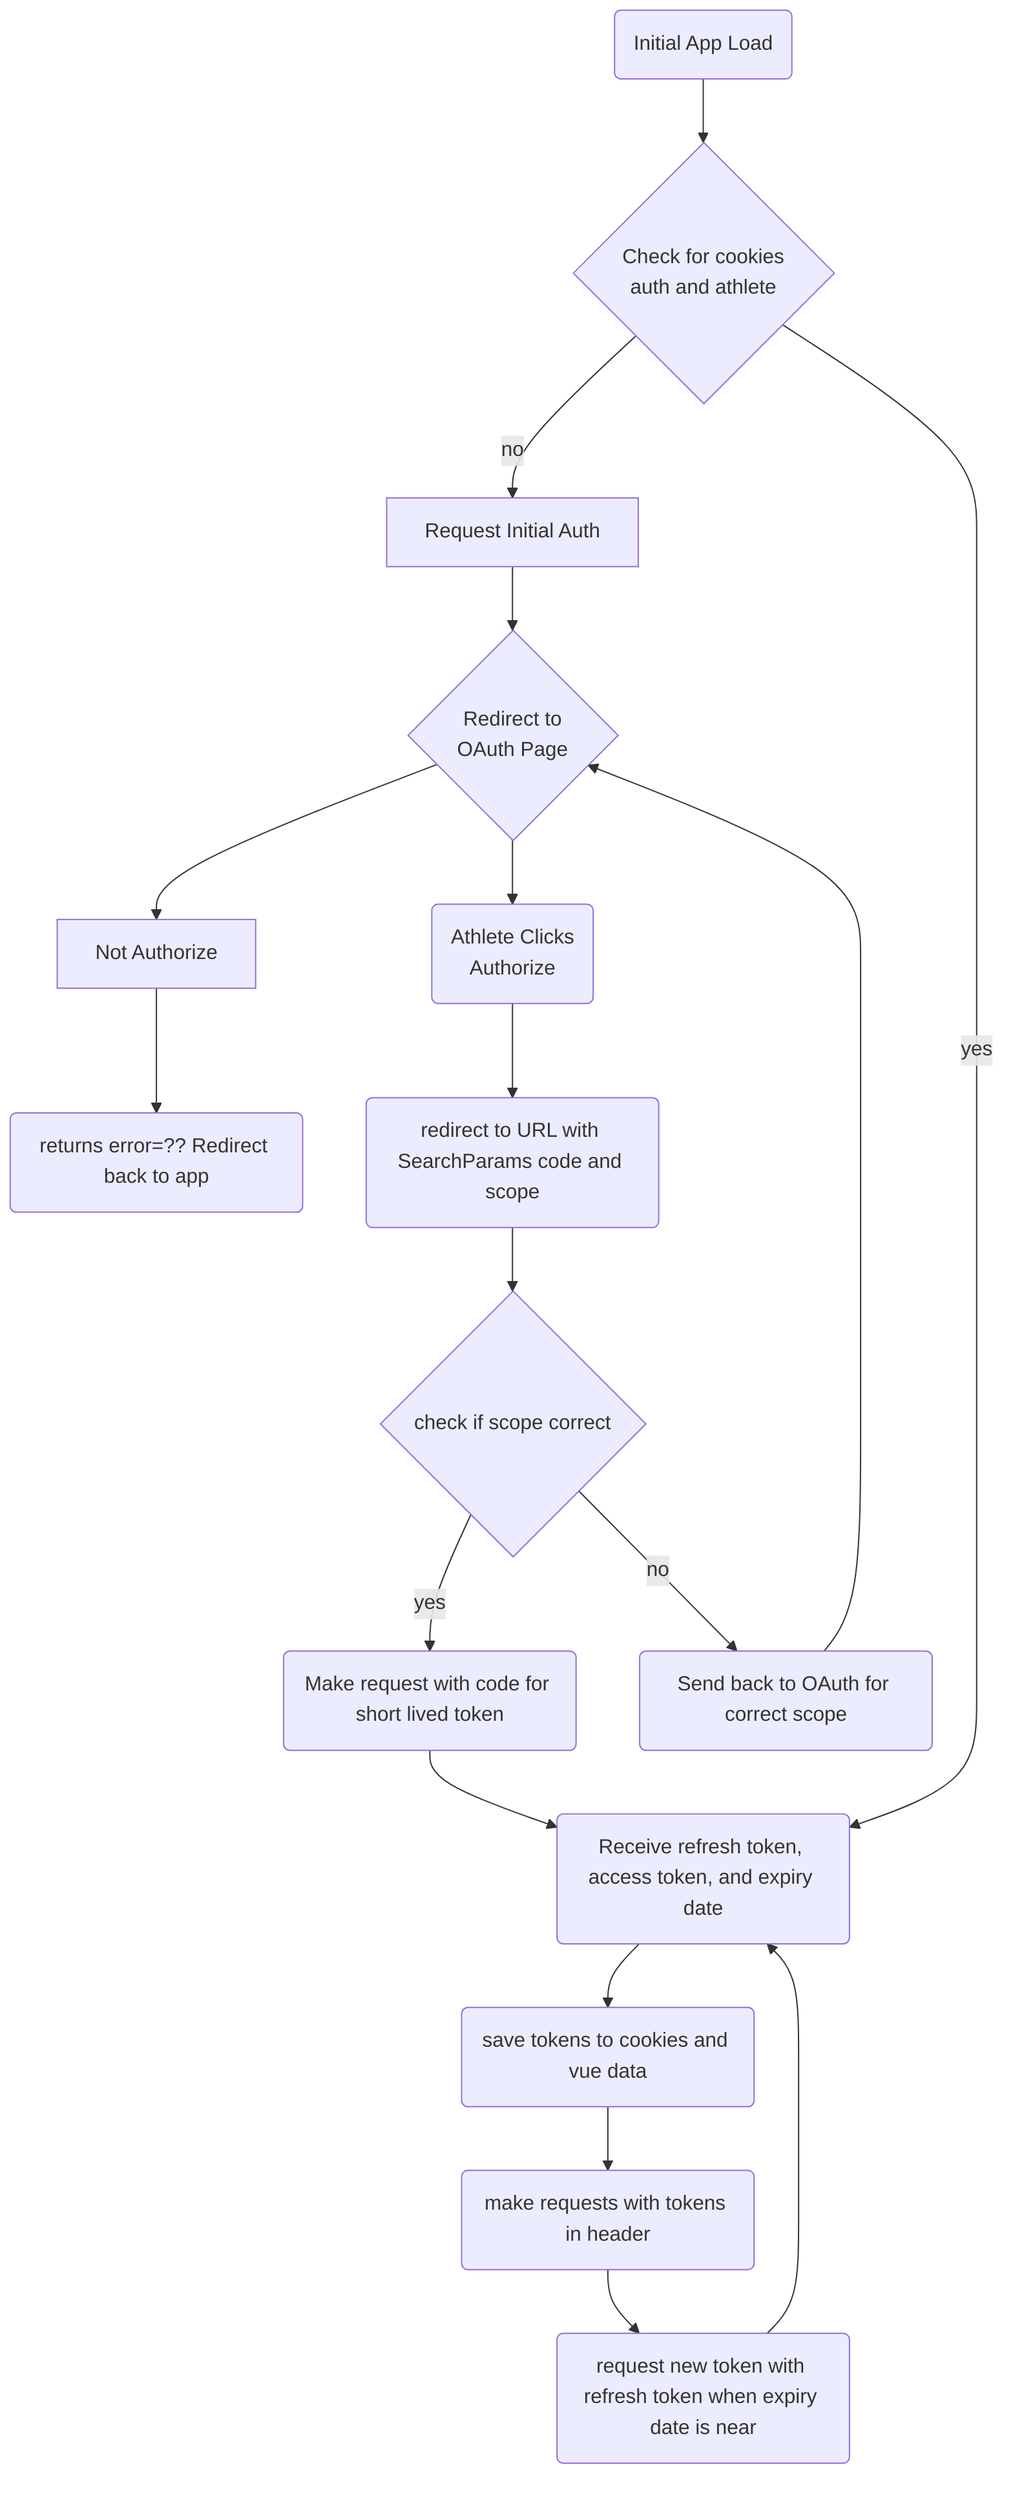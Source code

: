 graph TD
A[Request Initial Auth] --> B{Redirect to<br> OAuth Page}
B --> C(Athlete Clicks <br>Authorize)
B -->D[Not Authorize]
D --> E(returns error=?? Redirect back to app)
C --> F(redirect to URL with SearchParams code and scope)
F --> G{check if scope correct}
G -->|yes|H(Make request with code for short lived token)
G-->|no|I(Send back to OAuth for correct scope)
I -->B
H-->J(Receive refresh token, access token, and expiry date)
J-->L(save tokens to cookies and vue data)
L -->K(make requests with tokens in header)
K -->M(request new token with refresh token when expiry date is near)
M -->J
N(Initial App Load)
N-->O{Check for cookies <br>auth and athlete}
O-->|yes|J
O-->|no|A